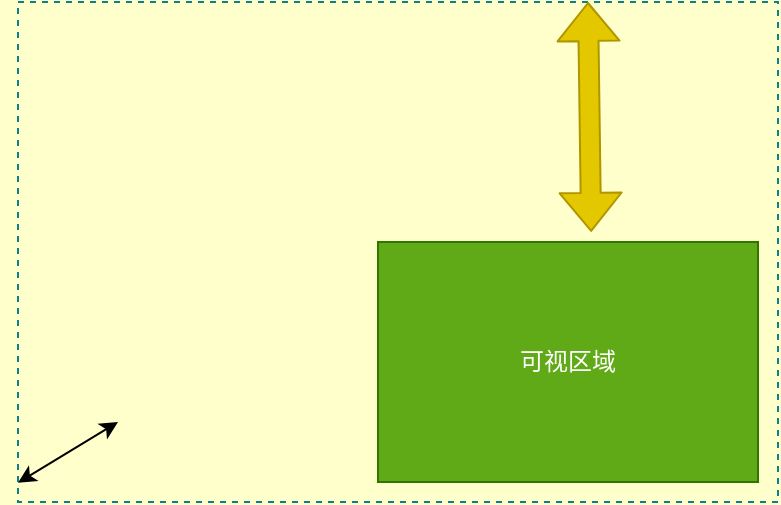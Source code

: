 <mxfile>
    <diagram id="JljUpi3yArxHv1icL--4" name="第 1 页">
        <mxGraphModel dx="1066" dy="619" grid="1" gridSize="10" guides="1" tooltips="1" connect="1" arrows="1" fold="1" page="0" pageScale="1" pageWidth="827" pageHeight="1169" background="#FFFFCC" math="0" shadow="0">
            <root>
                <mxCell id="0"/>
                <mxCell id="1" parent="0"/>
                <mxCell id="3" value="" style="rounded=0;whiteSpace=wrap;html=1;fillColor=none;strokeColor=#0e8088;dashed=1;" vertex="1" parent="1">
                    <mxGeometry x="240" y="80" width="380" height="250" as="geometry"/>
                </mxCell>
                <mxCell id="5" value="可视区域" style="rounded=0;whiteSpace=wrap;html=1;fillColor=#60a917;strokeColor=#2D7600;fontColor=#ffffff;" vertex="1" parent="1">
                    <mxGeometry x="420" y="200" width="190" height="120" as="geometry"/>
                </mxCell>
                <mxCell id="6" value="" style="shape=flexArrow;endArrow=classic;startArrow=classic;html=1;entryX=0.75;entryY=0;entryDx=0;entryDy=0;exitX=0.561;exitY=-0.042;exitDx=0;exitDy=0;exitPerimeter=0;fillColor=#e3c800;strokeColor=#B09500;" edge="1" parent="1" source="5" target="3">
                    <mxGeometry width="100" height="100" relative="1" as="geometry">
                        <mxPoint x="480" y="200" as="sourcePoint"/>
                        <mxPoint x="580" y="100" as="targetPoint"/>
                    </mxGeometry>
                </mxCell>
                <mxCell id="9" value="" style="endArrow=classic;startArrow=classic;html=1;fillColor=default;" edge="1" parent="1" target="3">
                    <mxGeometry width="50" height="50" relative="1" as="geometry">
                        <mxPoint x="290" y="290" as="sourcePoint"/>
                        <mxPoint x="340" y="240" as="targetPoint"/>
                    </mxGeometry>
                </mxCell>
            </root>
        </mxGraphModel>
    </diagram>
</mxfile>